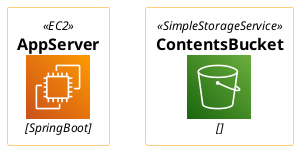 @startuml
!include <awslib/AWSCommon>
!include <awslib/Compute/EC2>
!include <awslib/Storage/SimpleStorageService>
EC2(app, "AppServer", "SpringBoot")
SimpleStorageService(s3, "ContentsBucket", "")
@enduml
